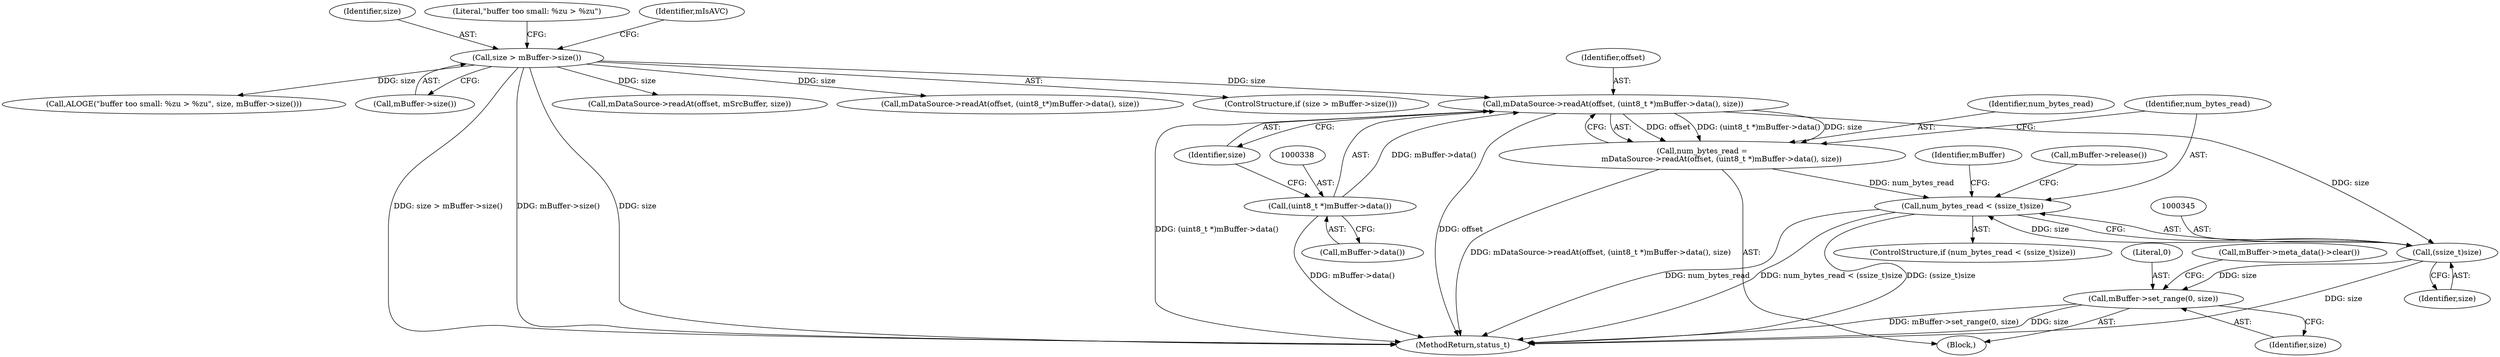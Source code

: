 digraph "0_Android_7a282fb64fef25349e9d341f102d9cea3bf75baf@API" {
"1000335" [label="(Call,mDataSource->readAt(offset, (uint8_t *)mBuffer->data(), size))"];
"1000337" [label="(Call,(uint8_t *)mBuffer->data())"];
"1000310" [label="(Call,size > mBuffer->size())"];
"1000333" [label="(Call,num_bytes_read =\n                mDataSource->readAt(offset, (uint8_t *)mBuffer->data(), size))"];
"1000342" [label="(Call,num_bytes_read < (ssize_t)size)"];
"1000344" [label="(Call,(ssize_t)size)"];
"1000358" [label="(Call,mBuffer->set_range(0, size))"];
"1000342" [label="(Call,num_bytes_read < (ssize_t)size)"];
"1000335" [label="(Call,mDataSource->readAt(offset, (uint8_t *)mBuffer->data(), size))"];
"1000333" [label="(Call,num_bytes_read =\n                mDataSource->readAt(offset, (uint8_t *)mBuffer->data(), size))"];
"1000358" [label="(Call,mBuffer->set_range(0, size))"];
"1000348" [label="(Call,mBuffer->release())"];
"1000311" [label="(Identifier,size)"];
"1000314" [label="(Call,ALOGE(\"buffer too small: %zu > %zu\", size, mBuffer->size()))"];
"1000360" [label="(Identifier,size)"];
"1000312" [label="(Call,mBuffer->size())"];
"1000341" [label="(ControlStructure,if (num_bytes_read < (ssize_t)size))"];
"1000310" [label="(Call,size > mBuffer->size())"];
"1000315" [label="(Literal,\"buffer too small: %zu > %zu\")"];
"1000339" [label="(Call,mBuffer->data())"];
"1000337" [label="(Call,(uint8_t *)mBuffer->data())"];
"1000324" [label="(Identifier,mIsAVC)"];
"1000766" [label="(MethodReturn,status_t)"];
"1000343" [label="(Identifier,num_bytes_read)"];
"1000532" [label="(Call,mDataSource->readAt(offset, mSrcBuffer, size))"];
"1000346" [label="(Identifier,size)"];
"1000522" [label="(Call,mDataSource->readAt(offset, (uint8_t*)mBuffer->data(), size))"];
"1000336" [label="(Identifier,offset)"];
"1000309" [label="(ControlStructure,if (size > mBuffer->size()))"];
"1000356" [label="(Identifier,mBuffer)"];
"1000331" [label="(Block,)"];
"1000359" [label="(Literal,0)"];
"1000361" [label="(Call,mBuffer->meta_data()->clear())"];
"1000344" [label="(Call,(ssize_t)size)"];
"1000340" [label="(Identifier,size)"];
"1000334" [label="(Identifier,num_bytes_read)"];
"1000335" -> "1000333"  [label="AST: "];
"1000335" -> "1000340"  [label="CFG: "];
"1000336" -> "1000335"  [label="AST: "];
"1000337" -> "1000335"  [label="AST: "];
"1000340" -> "1000335"  [label="AST: "];
"1000333" -> "1000335"  [label="CFG: "];
"1000335" -> "1000766"  [label="DDG: offset"];
"1000335" -> "1000766"  [label="DDG: (uint8_t *)mBuffer->data()"];
"1000335" -> "1000333"  [label="DDG: offset"];
"1000335" -> "1000333"  [label="DDG: (uint8_t *)mBuffer->data()"];
"1000335" -> "1000333"  [label="DDG: size"];
"1000337" -> "1000335"  [label="DDG: mBuffer->data()"];
"1000310" -> "1000335"  [label="DDG: size"];
"1000335" -> "1000344"  [label="DDG: size"];
"1000337" -> "1000339"  [label="CFG: "];
"1000338" -> "1000337"  [label="AST: "];
"1000339" -> "1000337"  [label="AST: "];
"1000340" -> "1000337"  [label="CFG: "];
"1000337" -> "1000766"  [label="DDG: mBuffer->data()"];
"1000310" -> "1000309"  [label="AST: "];
"1000310" -> "1000312"  [label="CFG: "];
"1000311" -> "1000310"  [label="AST: "];
"1000312" -> "1000310"  [label="AST: "];
"1000315" -> "1000310"  [label="CFG: "];
"1000324" -> "1000310"  [label="CFG: "];
"1000310" -> "1000766"  [label="DDG: size > mBuffer->size()"];
"1000310" -> "1000766"  [label="DDG: mBuffer->size()"];
"1000310" -> "1000766"  [label="DDG: size"];
"1000310" -> "1000314"  [label="DDG: size"];
"1000310" -> "1000522"  [label="DDG: size"];
"1000310" -> "1000532"  [label="DDG: size"];
"1000333" -> "1000331"  [label="AST: "];
"1000334" -> "1000333"  [label="AST: "];
"1000343" -> "1000333"  [label="CFG: "];
"1000333" -> "1000766"  [label="DDG: mDataSource->readAt(offset, (uint8_t *)mBuffer->data(), size)"];
"1000333" -> "1000342"  [label="DDG: num_bytes_read"];
"1000342" -> "1000341"  [label="AST: "];
"1000342" -> "1000344"  [label="CFG: "];
"1000343" -> "1000342"  [label="AST: "];
"1000344" -> "1000342"  [label="AST: "];
"1000348" -> "1000342"  [label="CFG: "];
"1000356" -> "1000342"  [label="CFG: "];
"1000342" -> "1000766"  [label="DDG: (ssize_t)size"];
"1000342" -> "1000766"  [label="DDG: num_bytes_read"];
"1000342" -> "1000766"  [label="DDG: num_bytes_read < (ssize_t)size"];
"1000344" -> "1000342"  [label="DDG: size"];
"1000344" -> "1000346"  [label="CFG: "];
"1000345" -> "1000344"  [label="AST: "];
"1000346" -> "1000344"  [label="AST: "];
"1000344" -> "1000766"  [label="DDG: size"];
"1000344" -> "1000358"  [label="DDG: size"];
"1000358" -> "1000331"  [label="AST: "];
"1000358" -> "1000360"  [label="CFG: "];
"1000359" -> "1000358"  [label="AST: "];
"1000360" -> "1000358"  [label="AST: "];
"1000361" -> "1000358"  [label="CFG: "];
"1000358" -> "1000766"  [label="DDG: mBuffer->set_range(0, size)"];
"1000358" -> "1000766"  [label="DDG: size"];
}
